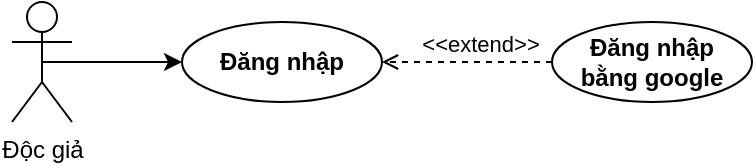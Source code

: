 <mxfile>
    <diagram id="SPtOF72sd8orkH7VNun5" name="Page-1">
        <mxGraphModel dx="686" dy="404" grid="1" gridSize="10" guides="1" tooltips="1" connect="1" arrows="1" fold="1" page="1" pageScale="1" pageWidth="850" pageHeight="1100" math="0" shadow="0">
            <root>
                <mxCell id="0"/>
                <mxCell id="1" parent="0"/>
                <mxCell id="2" value="Độc giả" style="shape=umlActor;verticalLabelPosition=bottom;verticalAlign=top;html=1;outlineConnect=0;" parent="1" vertex="1">
                    <mxGeometry x="340" y="250" width="30" height="60" as="geometry"/>
                </mxCell>
                <mxCell id="5" value="Đăng nhập" style="ellipse;whiteSpace=wrap;html=1;fontStyle=1" parent="1" vertex="1">
                    <mxGeometry x="425" y="260" width="100" height="40" as="geometry"/>
                </mxCell>
                <mxCell id="7" value="&lt;b&gt;Đăng nhập&lt;br&gt;bằng google&lt;/b&gt;" style="ellipse;whiteSpace=wrap;html=1;" parent="1" vertex="1">
                    <mxGeometry x="610" y="260" width="100" height="40" as="geometry"/>
                </mxCell>
                <mxCell id="8" value="" style="endArrow=classic;html=1;exitX=0.5;exitY=0.5;exitDx=0;exitDy=0;exitPerimeter=0;" parent="1" source="2" target="5" edge="1">
                    <mxGeometry width="50" height="50" relative="1" as="geometry">
                        <mxPoint x="380" y="275.169" as="sourcePoint"/>
                        <mxPoint x="495.4" y="238" as="targetPoint"/>
                    </mxGeometry>
                </mxCell>
                <mxCell id="10" value="&amp;lt;&amp;lt;extend&amp;gt;&amp;gt;" style="html=1;verticalAlign=bottom;labelBackgroundColor=none;endArrow=open;endFill=0;dashed=1;entryX=1;entryY=0.5;entryDx=0;entryDy=0;" parent="1" source="7" target="5" edge="1">
                    <mxGeometry x="-0.143" width="160" relative="1" as="geometry">
                        <mxPoint x="450" y="290" as="sourcePoint"/>
                        <mxPoint x="610" y="290" as="targetPoint"/>
                        <mxPoint as="offset"/>
                    </mxGeometry>
                </mxCell>
            </root>
        </mxGraphModel>
    </diagram>
</mxfile>